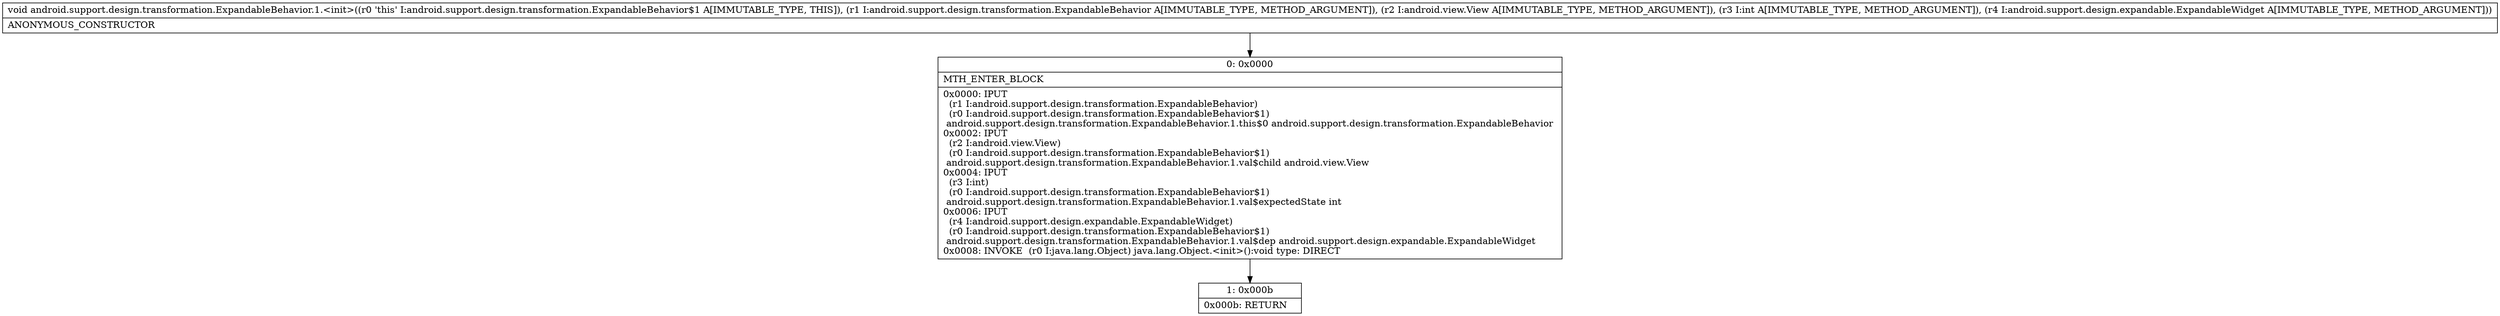 digraph "CFG forandroid.support.design.transformation.ExpandableBehavior.1.\<init\>(Landroid\/support\/design\/transformation\/ExpandableBehavior;Landroid\/view\/View;ILandroid\/support\/design\/expandable\/ExpandableWidget;)V" {
Node_0 [shape=record,label="{0\:\ 0x0000|MTH_ENTER_BLOCK\l|0x0000: IPUT  \l  (r1 I:android.support.design.transformation.ExpandableBehavior)\l  (r0 I:android.support.design.transformation.ExpandableBehavior$1)\l android.support.design.transformation.ExpandableBehavior.1.this$0 android.support.design.transformation.ExpandableBehavior \l0x0002: IPUT  \l  (r2 I:android.view.View)\l  (r0 I:android.support.design.transformation.ExpandableBehavior$1)\l android.support.design.transformation.ExpandableBehavior.1.val$child android.view.View \l0x0004: IPUT  \l  (r3 I:int)\l  (r0 I:android.support.design.transformation.ExpandableBehavior$1)\l android.support.design.transformation.ExpandableBehavior.1.val$expectedState int \l0x0006: IPUT  \l  (r4 I:android.support.design.expandable.ExpandableWidget)\l  (r0 I:android.support.design.transformation.ExpandableBehavior$1)\l android.support.design.transformation.ExpandableBehavior.1.val$dep android.support.design.expandable.ExpandableWidget \l0x0008: INVOKE  (r0 I:java.lang.Object) java.lang.Object.\<init\>():void type: DIRECT \l}"];
Node_1 [shape=record,label="{1\:\ 0x000b|0x000b: RETURN   \l}"];
MethodNode[shape=record,label="{void android.support.design.transformation.ExpandableBehavior.1.\<init\>((r0 'this' I:android.support.design.transformation.ExpandableBehavior$1 A[IMMUTABLE_TYPE, THIS]), (r1 I:android.support.design.transformation.ExpandableBehavior A[IMMUTABLE_TYPE, METHOD_ARGUMENT]), (r2 I:android.view.View A[IMMUTABLE_TYPE, METHOD_ARGUMENT]), (r3 I:int A[IMMUTABLE_TYPE, METHOD_ARGUMENT]), (r4 I:android.support.design.expandable.ExpandableWidget A[IMMUTABLE_TYPE, METHOD_ARGUMENT]))  | ANONYMOUS_CONSTRUCTOR\l}"];
MethodNode -> Node_0;
Node_0 -> Node_1;
}

